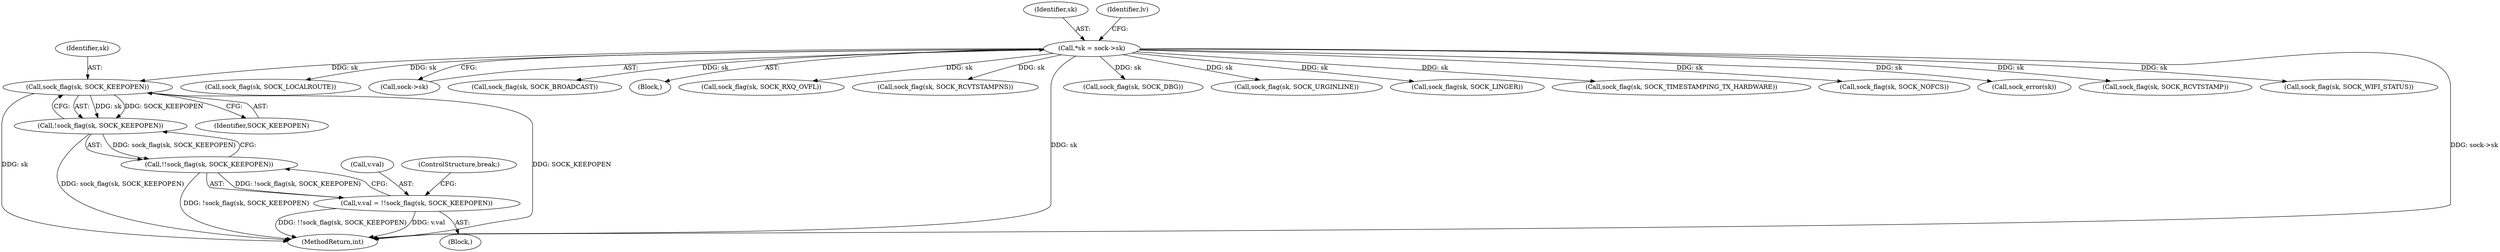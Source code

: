 digraph "0_linux_82981930125abfd39d7c8378a9cfdf5e1be2002b@pointer" {
"1000207" [label="(Call,sock_flag(sk, SOCK_KEEPOPEN))"];
"1000109" [label="(Call,*sk = sock->sk)"];
"1000206" [label="(Call,!sock_flag(sk, SOCK_KEEPOPEN))"];
"1000205" [label="(Call,!!sock_flag(sk, SOCK_KEEPOPEN))"];
"1000201" [label="(Call,v.val = !!sock_flag(sk, SOCK_KEEPOPEN))"];
"1000158" [label="(Call,sock_flag(sk, SOCK_LOCALROUTE))"];
"1000202" [label="(Call,v.val)"];
"1000111" [label="(Call,sock->sk)"];
"1000201" [label="(Call,v.val = !!sock_flag(sk, SOCK_KEEPOPEN))"];
"1000169" [label="(Call,sock_flag(sk, SOCK_BROADCAST))"];
"1000209" [label="(Identifier,SOCK_KEEPOPEN)"];
"1000109" [label="(Call,*sk = sock->sk)"];
"1000107" [label="(Block,)"];
"1000143" [label="(Block,)"];
"1000669" [label="(Call,sock_flag(sk, SOCK_RXQ_OVFL))"];
"1000345" [label="(Call,sock_flag(sk, SOCK_RCVTSTAMPNS))"];
"1000205" [label="(Call,!!sock_flag(sk, SOCK_KEEPOPEN))"];
"1000206" [label="(Call,!sock_flag(sk, SOCK_KEEPOPEN))"];
"1000210" [label="(ControlStructure,break;)"];
"1000149" [label="(Call,sock_flag(sk, SOCK_DBG))"];
"1000110" [label="(Identifier,sk)"];
"1000270" [label="(Call,sock_flag(sk, SOCK_URGINLINE))"];
"1000307" [label="(Call,sock_flag(sk, SOCK_LINGER))"];
"1000208" [label="(Identifier,sk)"];
"1000356" [label="(Call,sock_flag(sk, SOCK_TIMESTAMPING_TX_HARDWARE))"];
"1000710" [label="(Call,sock_flag(sk, SOCK_NOFCS))"];
"1000207" [label="(Call,sock_flag(sk, SOCK_KEEPOPEN))"];
"1000244" [label="(Call,sock_error(sk))"];
"1000332" [label="(Call,sock_flag(sk, SOCK_RCVTSTAMP))"];
"1000744" [label="(MethodReturn,int)"];
"1000117" [label="(Identifier,lv)"];
"1000680" [label="(Call,sock_flag(sk, SOCK_WIFI_STATUS))"];
"1000207" -> "1000206"  [label="AST: "];
"1000207" -> "1000209"  [label="CFG: "];
"1000208" -> "1000207"  [label="AST: "];
"1000209" -> "1000207"  [label="AST: "];
"1000206" -> "1000207"  [label="CFG: "];
"1000207" -> "1000744"  [label="DDG: SOCK_KEEPOPEN"];
"1000207" -> "1000744"  [label="DDG: sk"];
"1000207" -> "1000206"  [label="DDG: sk"];
"1000207" -> "1000206"  [label="DDG: SOCK_KEEPOPEN"];
"1000109" -> "1000207"  [label="DDG: sk"];
"1000109" -> "1000107"  [label="AST: "];
"1000109" -> "1000111"  [label="CFG: "];
"1000110" -> "1000109"  [label="AST: "];
"1000111" -> "1000109"  [label="AST: "];
"1000117" -> "1000109"  [label="CFG: "];
"1000109" -> "1000744"  [label="DDG: sk"];
"1000109" -> "1000744"  [label="DDG: sock->sk"];
"1000109" -> "1000149"  [label="DDG: sk"];
"1000109" -> "1000158"  [label="DDG: sk"];
"1000109" -> "1000169"  [label="DDG: sk"];
"1000109" -> "1000244"  [label="DDG: sk"];
"1000109" -> "1000270"  [label="DDG: sk"];
"1000109" -> "1000307"  [label="DDG: sk"];
"1000109" -> "1000332"  [label="DDG: sk"];
"1000109" -> "1000345"  [label="DDG: sk"];
"1000109" -> "1000356"  [label="DDG: sk"];
"1000109" -> "1000669"  [label="DDG: sk"];
"1000109" -> "1000680"  [label="DDG: sk"];
"1000109" -> "1000710"  [label="DDG: sk"];
"1000206" -> "1000205"  [label="AST: "];
"1000205" -> "1000206"  [label="CFG: "];
"1000206" -> "1000744"  [label="DDG: sock_flag(sk, SOCK_KEEPOPEN)"];
"1000206" -> "1000205"  [label="DDG: sock_flag(sk, SOCK_KEEPOPEN)"];
"1000205" -> "1000201"  [label="AST: "];
"1000201" -> "1000205"  [label="CFG: "];
"1000205" -> "1000744"  [label="DDG: !sock_flag(sk, SOCK_KEEPOPEN)"];
"1000205" -> "1000201"  [label="DDG: !sock_flag(sk, SOCK_KEEPOPEN)"];
"1000201" -> "1000143"  [label="AST: "];
"1000202" -> "1000201"  [label="AST: "];
"1000210" -> "1000201"  [label="CFG: "];
"1000201" -> "1000744"  [label="DDG: !!sock_flag(sk, SOCK_KEEPOPEN)"];
"1000201" -> "1000744"  [label="DDG: v.val"];
}
